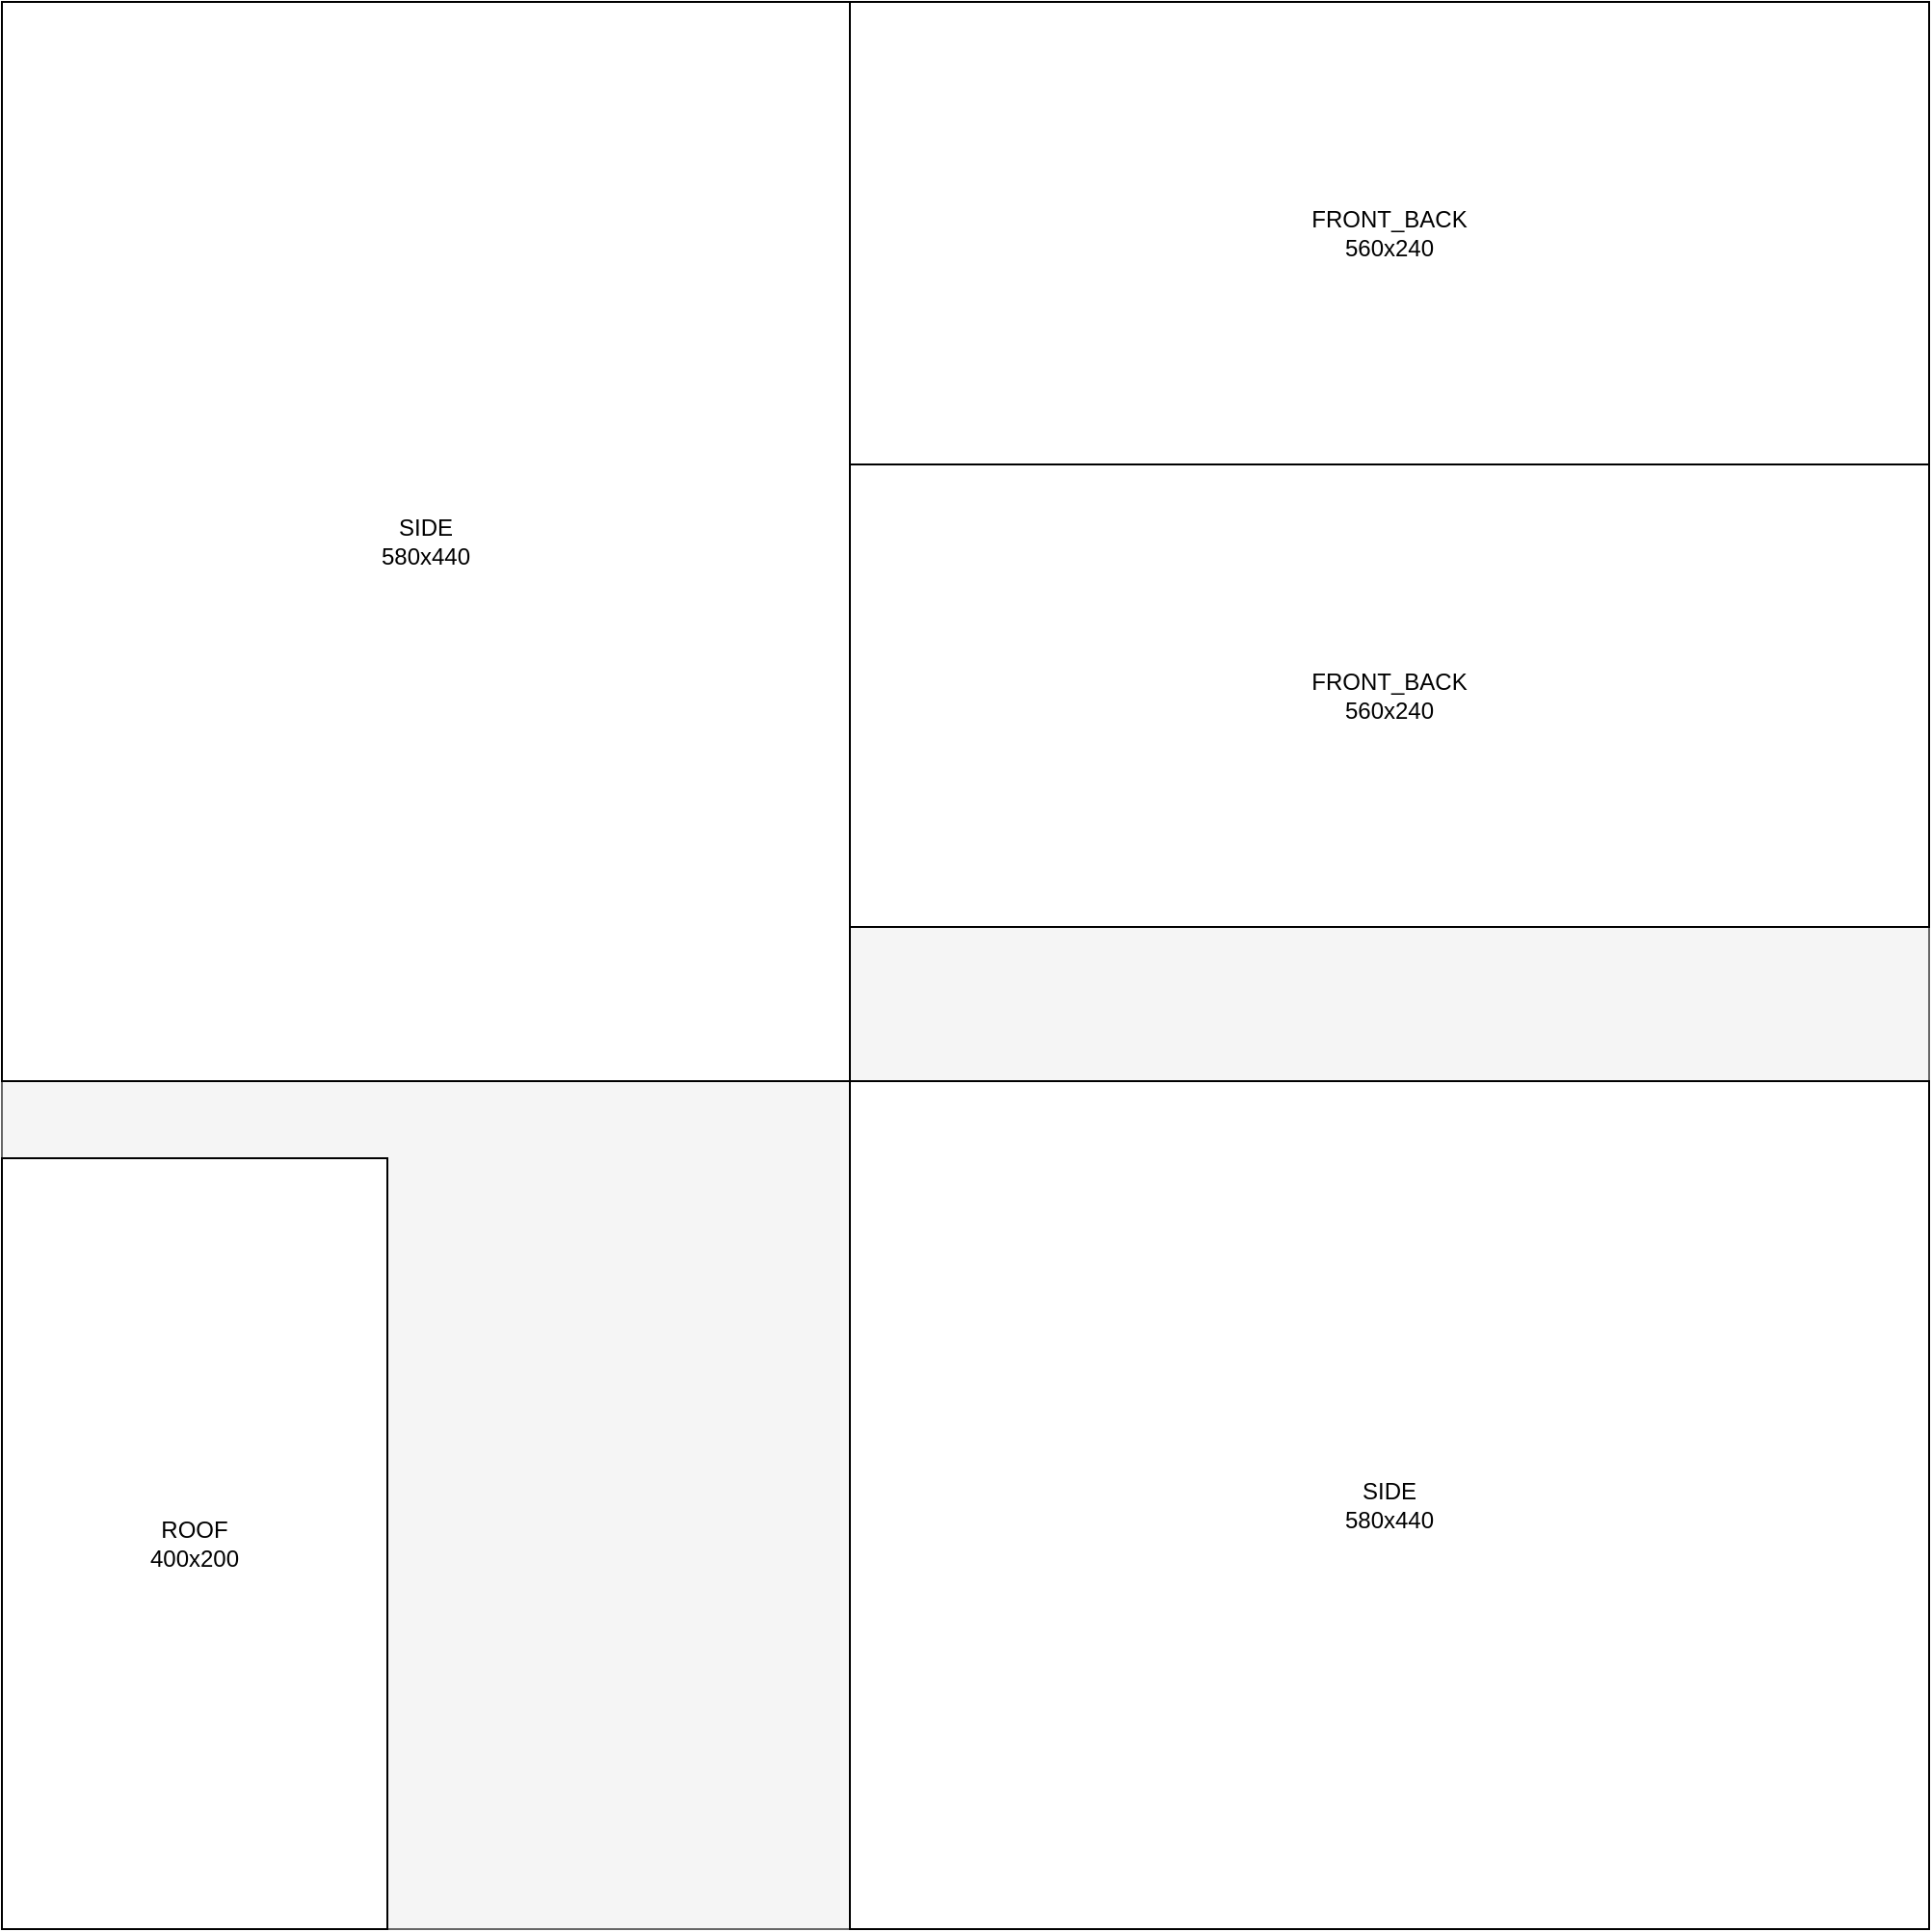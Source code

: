 <mxfile version="25.0.2">
  <diagram name="Page-1" id="ys-Hri1ApyIMiKLrZwE7">
    <mxGraphModel dx="1562" dy="957" grid="1" gridSize="10" guides="1" tooltips="1" connect="1" arrows="1" fold="1" page="1" pageScale="1" pageWidth="850" pageHeight="1100" math="0" shadow="0">
      <root>
        <mxCell id="0" />
        <mxCell id="1" parent="0" />
        <mxCell id="skaA1Zrt6LJumLNAhpnK-6" value="&lt;font style=&quot;font-size: 29px;&quot;&gt;1000x1000&lt;/font&gt;" style="rounded=0;whiteSpace=wrap;html=1;verticalAlign=top;fillColor=#f5f5f5;fontColor=#333333;strokeColor=#666666;" parent="1" vertex="1">
          <mxGeometry x="620" y="310" width="1000" height="1000" as="geometry" />
        </mxCell>
        <mxCell id="skaA1Zrt6LJumLNAhpnK-1" value="SIDE&lt;div&gt;580x440&lt;/div&gt;" style="rounded=0;whiteSpace=wrap;html=1;" parent="1" vertex="1">
          <mxGeometry x="620" y="310" width="440" height="560" as="geometry" />
        </mxCell>
        <mxCell id="skaA1Zrt6LJumLNAhpnK-2" value="FRONT_BACK&lt;div&gt;560x240&lt;/div&gt;" style="rounded=0;whiteSpace=wrap;html=1;direction=south;" parent="1" vertex="1">
          <mxGeometry x="1060" y="550" width="560" height="240" as="geometry" />
        </mxCell>
        <mxCell id="skaA1Zrt6LJumLNAhpnK-3" value="ROOF&lt;div&gt;400x200&lt;/div&gt;" style="rounded=0;whiteSpace=wrap;html=1;" parent="1" vertex="1">
          <mxGeometry x="620" y="910" width="200" height="400" as="geometry" />
        </mxCell>
        <mxCell id="skaA1Zrt6LJumLNAhpnK-4" value="FRONT_BACK&lt;div&gt;560x240&lt;/div&gt;" style="rounded=0;whiteSpace=wrap;html=1;direction=south;" parent="1" vertex="1">
          <mxGeometry x="1060" y="310" width="560" height="240" as="geometry" />
        </mxCell>
        <mxCell id="skaA1Zrt6LJumLNAhpnK-5" value="SIDE&lt;div&gt;580x440&lt;/div&gt;" style="rounded=0;whiteSpace=wrap;html=1;direction=south;" parent="1" vertex="1">
          <mxGeometry x="1060" y="870" width="560" height="440" as="geometry" />
        </mxCell>
      </root>
    </mxGraphModel>
  </diagram>
</mxfile>
